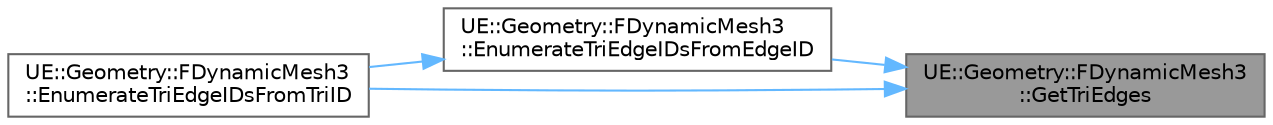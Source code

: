 digraph "UE::Geometry::FDynamicMesh3::GetTriEdges"
{
 // INTERACTIVE_SVG=YES
 // LATEX_PDF_SIZE
  bgcolor="transparent";
  edge [fontname=Helvetica,fontsize=10,labelfontname=Helvetica,labelfontsize=10];
  node [fontname=Helvetica,fontsize=10,shape=box,height=0.2,width=0.4];
  rankdir="RL";
  Node1 [id="Node000001",label="UE::Geometry::FDynamicMesh3\l::GetTriEdges",height=0.2,width=0.4,color="gray40", fillcolor="grey60", style="filled", fontcolor="black",tooltip="Get triangle edges."];
  Node1 -> Node2 [id="edge1_Node000001_Node000002",dir="back",color="steelblue1",style="solid",tooltip=" "];
  Node2 [id="Node000002",label="UE::Geometry::FDynamicMesh3\l::EnumerateTriEdgeIDsFromEdgeID",height=0.2,width=0.4,color="grey40", fillcolor="white", style="filled",URL="$d2/d27/classUE_1_1Geometry_1_1FDynamicMesh3.html#a1da731e8a46571f74b5f7d79eaf7ae6e",tooltip="Applies a given function to both TriEdgeIDs which a given EdgeID is associated with."];
  Node2 -> Node3 [id="edge2_Node000002_Node000003",dir="back",color="steelblue1",style="solid",tooltip=" "];
  Node3 [id="Node000003",label="UE::Geometry::FDynamicMesh3\l::EnumerateTriEdgeIDsFromTriID",height=0.2,width=0.4,color="grey40", fillcolor="white", style="filled",URL="$d2/d27/classUE_1_1Geometry_1_1FDynamicMesh3.html#afc0240d5c307a4ef335ec214aa173db2",tooltip="Applies a given function to both TriEdgeIDs which each EdgeID in a given Triangle is associated with."];
  Node1 -> Node3 [id="edge3_Node000001_Node000003",dir="back",color="steelblue1",style="solid",tooltip=" "];
}

